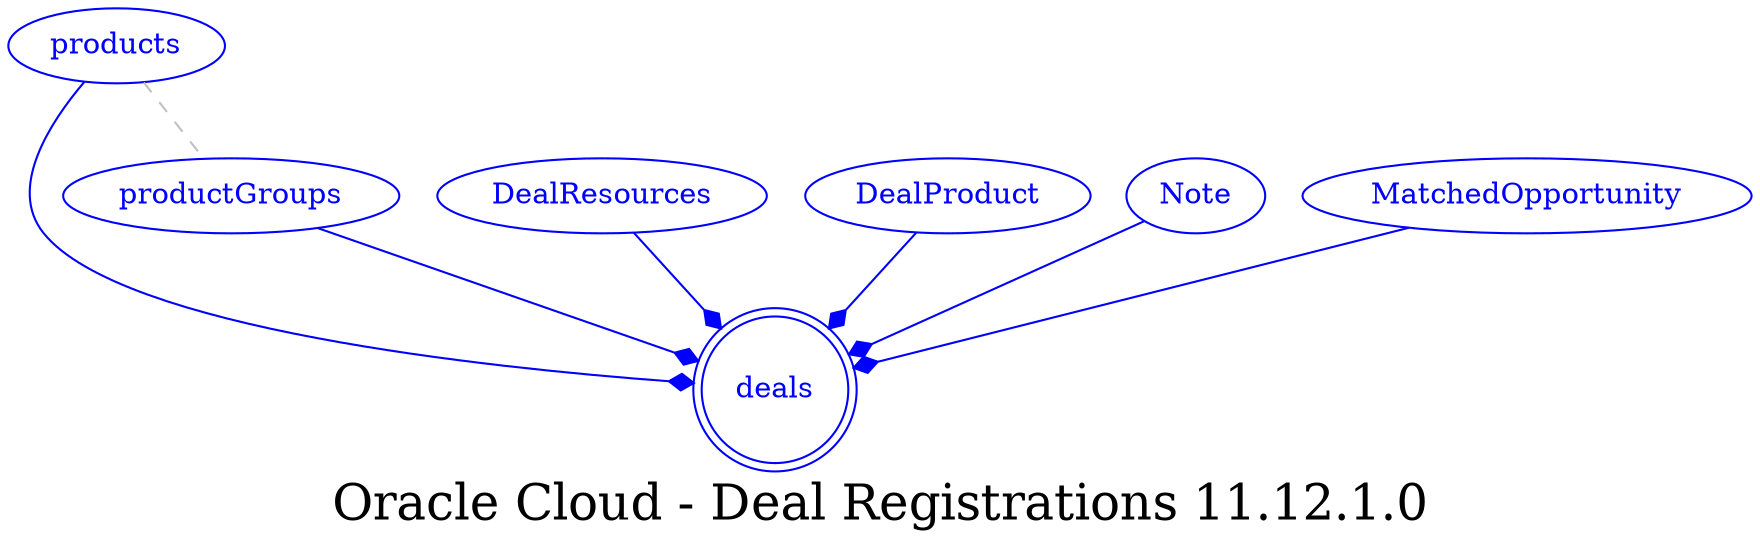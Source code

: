 digraph LexiconGraph {
graph[label="Oracle Cloud - Deal Registrations 11.12.1.0", fontsize=24]
splines=true
"deals" [color=blue, fontcolor=blue, shape=doublecircle]
"productGroups" -> "deals" [color=blue, fontcolor=blue, arrowhead=diamond, arrowtail=none]
"productGroups" [color=blue, fontcolor=blue, shape=ellipse]
"products" -> "productGroups" [color=grey, fontcolor=grey, arrowhead=none, arrowtail=none, style=dashed]
"DealResources" -> "deals" [color=blue, fontcolor=blue, arrowhead=diamond, arrowtail=none]
"DealResources" [color=blue, fontcolor=blue, shape=ellipse]
"DealProduct" -> "deals" [color=blue, fontcolor=blue, arrowhead=diamond, arrowtail=none]
"DealProduct" [color=blue, fontcolor=blue, shape=ellipse]
"products" -> "deals" [color=blue, fontcolor=blue, arrowhead=diamond, arrowtail=none]
"products" [color=blue, fontcolor=blue, shape=ellipse]
"Note" -> "deals" [color=blue, fontcolor=blue, arrowhead=diamond, arrowtail=none]
"Note" [color=blue, fontcolor=blue, shape=ellipse]
"MatchedOpportunity" -> "deals" [color=blue, fontcolor=blue, arrowhead=diamond, arrowtail=none]
"MatchedOpportunity" [color=blue, fontcolor=blue, shape=ellipse]
}
